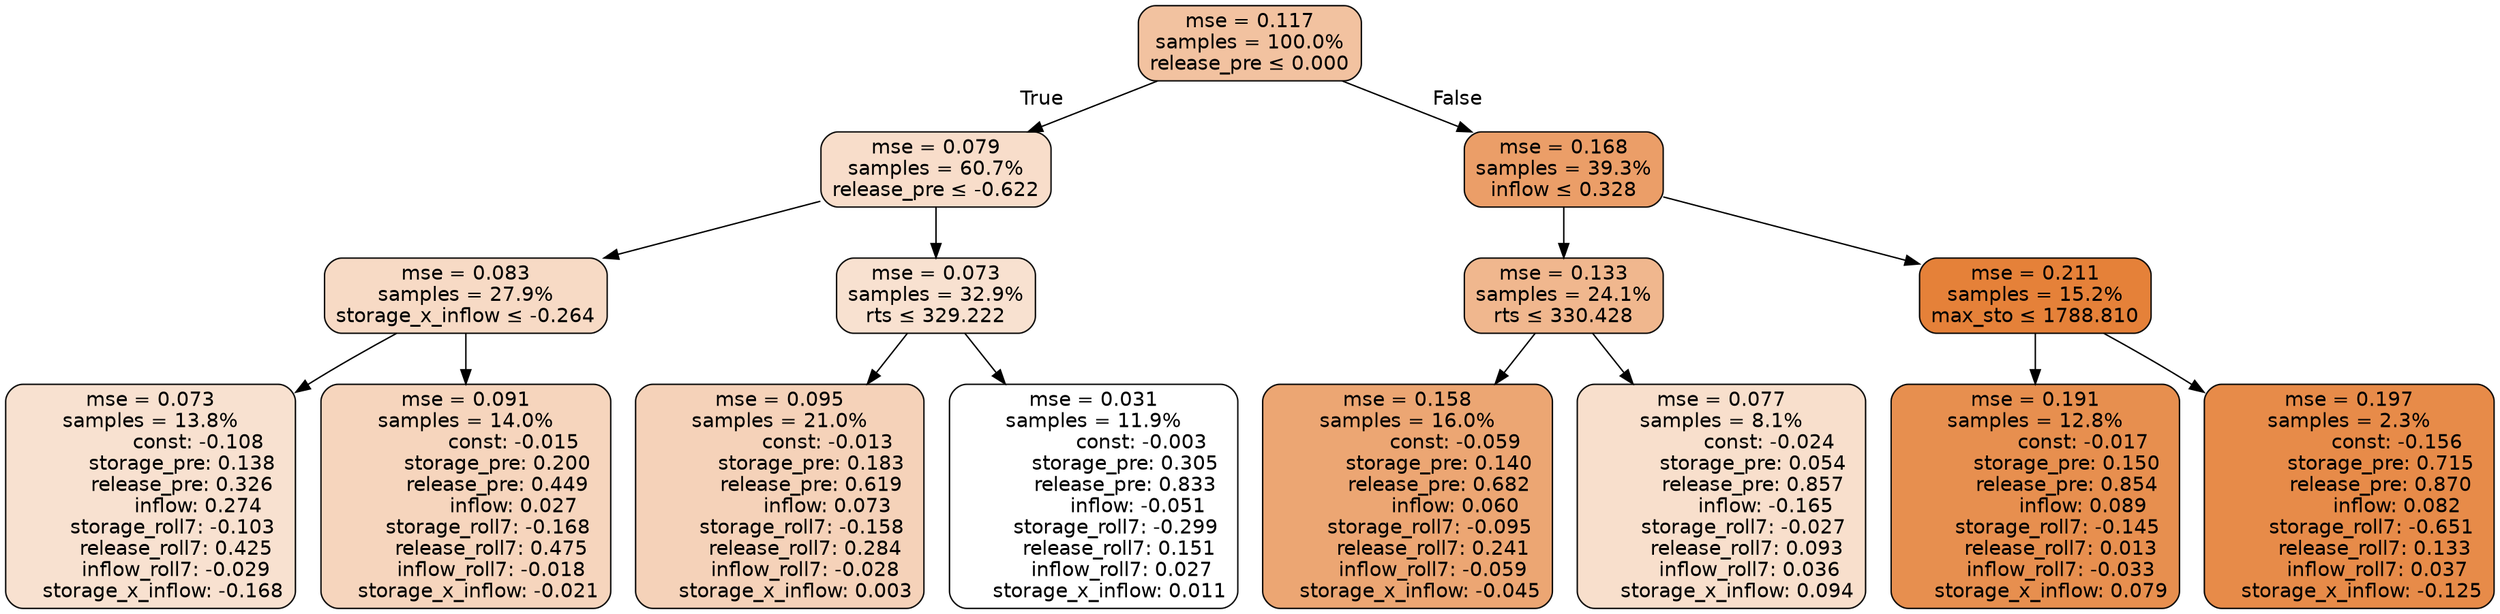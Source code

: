 digraph tree {
bgcolor="transparent"
node [shape=rectangle, style="filled, rounded", color="black", fontname=helvetica] ;
edge [fontname=helvetica] ;
	"0" [label="mse = 0.117
samples = 100.0%
release_pre &le; 0.000", fillcolor="#f2c2a0"]
	"1" [label="mse = 0.079
samples = 60.7%
release_pre &le; -0.622", fillcolor="#f8ddca"]
	"2" [label="mse = 0.083
samples = 27.9%
storage_x_inflow &le; -0.264", fillcolor="#f7dac5"]
	"3" [label="mse = 0.073
samples = 13.8%
               const: -0.108
          storage_pre: 0.138
          release_pre: 0.326
               inflow: 0.274
       storage_roll7: -0.103
        release_roll7: 0.425
        inflow_roll7: -0.029
    storage_x_inflow: -0.168", fillcolor="#f8e1d0"]
	"4" [label="mse = 0.091
samples = 14.0%
               const: -0.015
          storage_pre: 0.200
          release_pre: 0.449
               inflow: 0.027
       storage_roll7: -0.168
        release_roll7: 0.475
        inflow_roll7: -0.018
    storage_x_inflow: -0.021", fillcolor="#f6d5bd"]
	"5" [label="mse = 0.073
samples = 32.9%
rts &le; 329.222", fillcolor="#f8e1d0"]
	"6" [label="mse = 0.095
samples = 21.0%
               const: -0.013
          storage_pre: 0.183
          release_pre: 0.619
               inflow: 0.073
       storage_roll7: -0.158
        release_roll7: 0.284
        inflow_roll7: -0.028
     storage_x_inflow: 0.003", fillcolor="#f5d2b9"]
	"7" [label="mse = 0.031
samples = 11.9%
               const: -0.003
          storage_pre: 0.305
          release_pre: 0.833
              inflow: -0.051
       storage_roll7: -0.299
        release_roll7: 0.151
         inflow_roll7: 0.027
     storage_x_inflow: 0.011", fillcolor="#ffffff"]
	"8" [label="mse = 0.168
samples = 39.3%
inflow &le; 0.328", fillcolor="#eb9e68"]
	"9" [label="mse = 0.133
samples = 24.1%
rts &le; 330.428", fillcolor="#f0b78e"]
	"10" [label="mse = 0.158
samples = 16.0%
               const: -0.059
          storage_pre: 0.140
          release_pre: 0.682
               inflow: 0.060
       storage_roll7: -0.095
        release_roll7: 0.241
        inflow_roll7: -0.059
    storage_x_inflow: -0.045", fillcolor="#eca673"]
	"11" [label="mse = 0.077
samples = 8.1%
               const: -0.024
          storage_pre: 0.054
          release_pre: 0.857
              inflow: -0.165
       storage_roll7: -0.027
        release_roll7: 0.093
         inflow_roll7: 0.036
     storage_x_inflow: 0.094", fillcolor="#f8dfcc"]
	"12" [label="mse = 0.211
samples = 15.2%
max_sto &le; 1788.810", fillcolor="#e58139"]
	"13" [label="mse = 0.191
samples = 12.8%
               const: -0.017
          storage_pre: 0.150
          release_pre: 0.854
               inflow: 0.089
       storage_roll7: -0.145
        release_roll7: 0.013
        inflow_roll7: -0.033
     storage_x_inflow: 0.079", fillcolor="#e78f4f"]
	"14" [label="mse = 0.197
samples = 2.3%
               const: -0.156
          storage_pre: 0.715
          release_pre: 0.870
               inflow: 0.082
       storage_roll7: -0.651
        release_roll7: 0.133
         inflow_roll7: 0.037
    storage_x_inflow: -0.125", fillcolor="#e78b49"]

	"0" -> "1" [labeldistance=2.5, labelangle=45, headlabel="True"]
	"1" -> "2"
	"2" -> "3"
	"2" -> "4"
	"1" -> "5"
	"5" -> "6"
	"5" -> "7"
	"0" -> "8" [labeldistance=2.5, labelangle=-45, headlabel="False"]
	"8" -> "9"
	"9" -> "10"
	"9" -> "11"
	"8" -> "12"
	"12" -> "13"
	"12" -> "14"
}